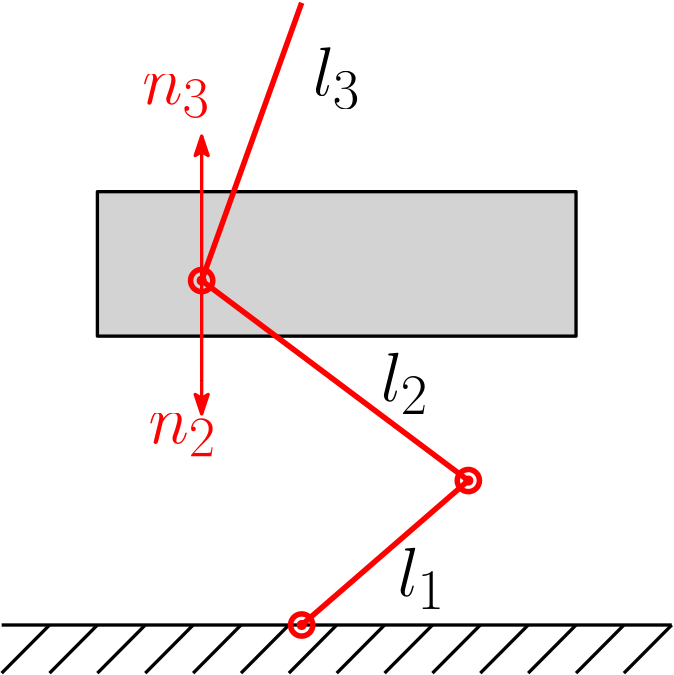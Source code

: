 <?xml version="1.0"?>
<!DOCTYPE ipe SYSTEM "ipe.dtd">
<ipe version="70005" creator="Ipe 7.1.1">
<info created="D:20130826114402" modified="D:20130826114750"/>
<ipestyle name="basic">
<symbol name="arrow/arc(spx)">
<path stroke="sym-stroke" fill="sym-stroke" pen="sym-pen">
0 0 m
-1 0.333 l
-1 -0.333 l
h
</path>
</symbol>
<symbol name="arrow/farc(spx)">
<path stroke="sym-stroke" fill="white" pen="sym-pen">
0 0 m
-1 0.333 l
-1 -0.333 l
h
</path>
</symbol>
<symbol name="mark/circle(sx)" transformations="translations">
<path fill="sym-stroke">
0.6 0 0 0.6 0 0 e
0.4 0 0 0.4 0 0 e
</path>
</symbol>
<symbol name="mark/disk(sx)" transformations="translations">
<path fill="sym-stroke">
0.6 0 0 0.6 0 0 e
</path>
</symbol>
<symbol name="mark/fdisk(sfx)" transformations="translations">
<group>
<path fill="sym-fill">
0.5 0 0 0.5 0 0 e
</path>
<path fill="sym-stroke" fillrule="eofill">
0.6 0 0 0.6 0 0 e
0.4 0 0 0.4 0 0 e
</path>
</group>
</symbol>
<symbol name="mark/box(sx)" transformations="translations">
<path fill="sym-stroke" fillrule="eofill">
-0.6 -0.6 m
0.6 -0.6 l
0.6 0.6 l
-0.6 0.6 l
h
-0.4 -0.4 m
0.4 -0.4 l
0.4 0.4 l
-0.4 0.4 l
h
</path>
</symbol>
<symbol name="mark/square(sx)" transformations="translations">
<path fill="sym-stroke">
-0.6 -0.6 m
0.6 -0.6 l
0.6 0.6 l
-0.6 0.6 l
h
</path>
</symbol>
<symbol name="mark/fsquare(sfx)" transformations="translations">
<group>
<path fill="sym-fill">
-0.5 -0.5 m
0.5 -0.5 l
0.5 0.5 l
-0.5 0.5 l
h
</path>
<path fill="sym-stroke" fillrule="eofill">
-0.6 -0.6 m
0.6 -0.6 l
0.6 0.6 l
-0.6 0.6 l
h
-0.4 -0.4 m
0.4 -0.4 l
0.4 0.4 l
-0.4 0.4 l
h
</path>
</group>
</symbol>
<symbol name="mark/cross(sx)" transformations="translations">
<group>
<path fill="sym-stroke">
-0.43 -0.57 m
0.57 0.43 l
0.43 0.57 l
-0.57 -0.43 l
h
</path>
<path fill="sym-stroke">
-0.43 0.57 m
0.57 -0.43 l
0.43 -0.57 l
-0.57 0.43 l
h
</path>
</group>
</symbol>
<symbol name="arrow/fnormal(spx)">
<path stroke="sym-stroke" fill="white" pen="sym-pen">
0 0 m
-1 0.333 l
-1 -0.333 l
h
</path>
</symbol>
<symbol name="arrow/pointed(spx)">
<path stroke="sym-stroke" fill="sym-stroke" pen="sym-pen">
0 0 m
-1 0.333 l
-0.8 0 l
-1 -0.333 l
h
</path>
</symbol>
<symbol name="arrow/fpointed(spx)">
<path stroke="sym-stroke" fill="white" pen="sym-pen">
0 0 m
-1 0.333 l
-0.8 0 l
-1 -0.333 l
h
</path>
</symbol>
<symbol name="arrow/linear(spx)">
<path stroke="sym-stroke" pen="sym-pen">
-1 0.333 m
0 0 l
-1 -0.333 l
</path>
</symbol>
<symbol name="arrow/fdouble(spx)">
<path stroke="sym-stroke" fill="white" pen="sym-pen">
0 0 m
-1 0.333 l
-1 -0.333 l
h
-1 0 m
-2 0.333 l
-2 -0.333 l
h
</path>
</symbol>
<symbol name="arrow/double(spx)">
<path stroke="sym-stroke" fill="sym-stroke" pen="sym-pen">
0 0 m
-1 0.333 l
-1 -0.333 l
h
-1 0 m
-2 0.333 l
-2 -0.333 l
h
</path>
</symbol>
<pen name="heavier" value="0.8"/>
<pen name="fat" value="1.2"/>
<pen name="ultrafat" value="2"/>
<symbolsize name="large" value="5"/>
<symbolsize name="small" value="2"/>
<symbolsize name="tiny" value="1.1"/>
<arrowsize name="large" value="10"/>
<arrowsize name="small" value="5"/>
<arrowsize name="tiny" value="3"/>
<color name="red" value="1 0 0"/>
<color name="green" value="0 1 0"/>
<color name="blue" value="0 0 1"/>
<color name="yellow" value="1 1 0"/>
<color name="orange" value="1 0.647 0"/>
<color name="gold" value="1 0.843 0"/>
<color name="purple" value="0.627 0.125 0.941"/>
<color name="gray" value="0.745"/>
<color name="brown" value="0.647 0.165 0.165"/>
<color name="navy" value="0 0 0.502"/>
<color name="pink" value="1 0.753 0.796"/>
<color name="seagreen" value="0.18 0.545 0.341"/>
<color name="turquoise" value="0.251 0.878 0.816"/>
<color name="violet" value="0.933 0.51 0.933"/>
<color name="darkblue" value="0 0 0.545"/>
<color name="darkcyan" value="0 0.545 0.545"/>
<color name="darkgray" value="0.663"/>
<color name="darkgreen" value="0 0.392 0"/>
<color name="darkmagenta" value="0.545 0 0.545"/>
<color name="darkorange" value="1 0.549 0"/>
<color name="darkred" value="0.545 0 0"/>
<color name="lightblue" value="0.678 0.847 0.902"/>
<color name="lightcyan" value="0.878 1 1"/>
<color name="lightgray" value="0.827"/>
<color name="lightgreen" value="0.565 0.933 0.565"/>
<color name="lightyellow" value="1 1 0.878"/>
<dashstyle name="dashed" value="[4] 0"/>
<dashstyle name="dotted" value="[1 3] 0"/>
<dashstyle name="dash dotted" value="[4 2 1 2] 0"/>
<dashstyle name="dash dot dotted" value="[4 2 1 2 1 2] 0"/>
<textsize name="large" value="\large"/>
<textsize name="small" value="\small"/>
<textsize name="tiny" value="\tiny"/>
<textsize name="Large" value="\Large"/>
<textsize name="LARGE" value="\LARGE"/>
<textsize name="huge" value="\huge"/>
<textsize name="Huge" value="\Huge"/>
<textsize name="footnote" value="\footnotesize"/>
<textstyle name="center" begin="\begin{center}" end="\end{center}"/>
<textstyle name="itemize" begin="\begin{itemize}" end="\end{itemize}"/>
<textstyle name="item" begin="\begin{itemize}\item{}" end="\end{itemize}"/>
<gridsize name="4 pts" value="4"/>
<gridsize name="8 pts (~3 mm)" value="8"/>
<gridsize name="16 pts (~6 mm)" value="16"/>
<gridsize name="32 pts (~12 mm)" value="32"/>
<gridsize name="10 pts (~3.5 mm)" value="10"/>
<gridsize name="20 pts (~7 mm)" value="20"/>
<gridsize name="14 pts (~5 mm)" value="14"/>
<gridsize name="28 pts (~10 mm)" value="28"/>
<gridsize name="56 pts (~20 mm)" value="56"/>
<anglesize name="90 deg" value="90"/>
<anglesize name="60 deg" value="60"/>
<anglesize name="45 deg" value="45"/>
<anglesize name="30 deg" value="30"/>
<anglesize name="22.5 deg" value="22.5"/>
<tiling name="falling" angle="-60" step="4" width="1"/>
<tiling name="rising" angle="30" step="4" width="1"/>
</ipestyle>
<page>
<layer name="alpha"/>
<view layers="alpha" active="alpha"/>
<path layer="alpha" matrix="0.942308 0 0 2.16667 71.3846 -784" stroke="black" pen="fat">
128 576 m
384 576 l
</path>
<path matrix="2.15385 0 0 2.16667 -221.538 -784" stroke="black" pen="fat">
200 576 m
192 568 l
</path>
<path matrix="2.15385 0 0 2.16667 -221.538 -784" stroke="black" pen="fat">
208 576 m
200 568 l
</path>
<path matrix="2.15385 0 0 2.16667 -221.538 -784" stroke="black" pen="fat">
216 576 m
208 568 l
</path>
<path matrix="2.15385 0 0 2.16667 -221.538 -784" stroke="black" pen="fat">
224 576 m
216 568 l
</path>
<path matrix="2.15385 0 0 2.16667 -221.538 -784" stroke="black" pen="fat">
232 576 m
224 568 l
</path>
<path matrix="2.15385 0 0 2.16667 -221.538 -784" stroke="black" pen="fat">
240 576 m
232 568 l
</path>
<path matrix="2.15385 0 0 2.16667 -221.538 -784" stroke="black" pen="fat">
248 576 m
240 568 l
</path>
<path matrix="2.15385 0 0 2.16667 -221.538 -784" stroke="black" pen="fat">
256 576 m
248 568 l
</path>
<path matrix="2.15385 0 0 2.16667 -221.538 -784" stroke="black" pen="fat">
264 576 m
256 568 l
</path>
<path matrix="2.15385 0 0 2.16667 -221.538 -784" stroke="black" pen="fat">
272 576 m
264 568 l
</path>
<path matrix="2.15385 0 0 2.16667 -221.538 -784" stroke="black" pen="fat">
280 576 m
272 568 l
</path>
<path matrix="2.15385 0 0 2.16667 -221.538 -784" stroke="black" pen="fat">
288 576 m
280 568 l
280 568 l
</path>
<path matrix="2.15385 0 0 2.16667 -221.538 -784" stroke="black" pen="fat">
296 576 m
288 568 l
</path>
<path matrix="2.15385 0 0 2.16667 -221.538 -784" stroke="black" pen="fat">
304 576 m
296 568 l
</path>
<path matrix="2.15385 0 0 3.25 -221.538 -1460" stroke="black" fill="lightgray" pen="fat">
208 640 m
208 624 l
288 624 l
288 640 l
h
</path>
<text matrix="2.15385 0 0 2.16667 -221.538 -784" transformations="translations" pos="244 664" stroke="black" type="label" width="17.204" height="17.215" depth="4.78" valign="baseline" size="Huge">$l_3$</text>
<text matrix="2.15385 0 0 2.16667 -179.835 -772.627" transformations="translations" pos="236 608" stroke="black" type="label" width="17.204" height="17.215" depth="4.78" valign="baseline" size="Huge">$l_2$</text>
<text matrix="2.15385 0 0 2.16667 -242.768 -790.824" transformations="translations" pos="268 584" stroke="black" type="label" width="17.204" height="17.215" depth="4.78" valign="baseline" size="Huge">$l_1$</text>
<use name="mark/disk(sx)" pos="300 464" size="normal" stroke="red"/>
<path stroke="red" pen="ultrafat">
300 464 m
360 516 l
</path>
<path stroke="red" pen="ultrafat">
360 516 m
264 588 l
264 588 l
</path>
<path stroke="red" pen="ultrafat">
264 588 m
300 688 l
</path>
<use name="mark/disk(sx)" pos="360 516" size="normal" stroke="red"/>
<use name="mark/disk(sx)" pos="264 588" size="normal" stroke="red"/>
<path stroke="red" pen="ultrafat">
4 0 0 4 360 516 e
</path>
<path stroke="red" pen="ultrafat">
4 0 0 4 300 464 e
</path>
<path stroke="red" pen="ultrafat">
4 0 0 4 264 588 e
</path>
<path stroke="red" pen="fat" arrow="pointed/normal">
264 588 m
264 640 l
</path>
<path stroke="red" pen="fat" arrow="pointed/normal">
264 588 m
264 540 l
</path>
<path stroke="black" cap="1">
264 552 m
264 552 l
</path>
<text matrix="2.15385 0 0 2.16667 -282.955 -787.033" transformations="translations" pos="244 664" stroke="red" type="label" width="24.462" height="10.674" depth="4.78" valign="baseline" size="Huge">$n_3$</text>
<text matrix="2.15385 0 0 2.16667 -280.68 -909.108" transformations="translations" pos="244 664" stroke="red" type="label" width="24.462" height="10.674" depth="4.78" valign="baseline" size="Huge">$n_2$</text>
</page>
</ipe>
